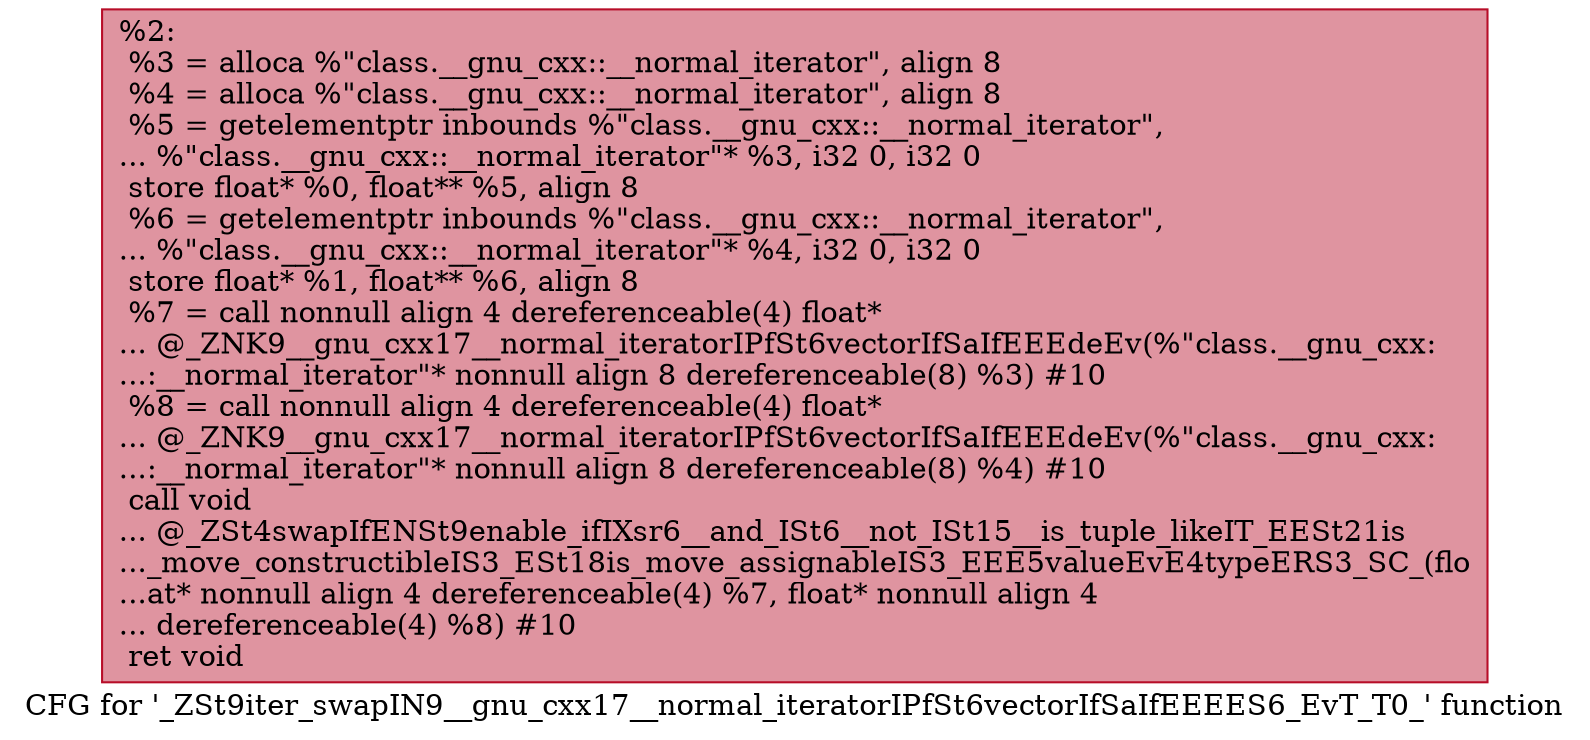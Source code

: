 digraph "CFG for '_ZSt9iter_swapIN9__gnu_cxx17__normal_iteratorIPfSt6vectorIfSaIfEEEES6_EvT_T0_' function" {
	label="CFG for '_ZSt9iter_swapIN9__gnu_cxx17__normal_iteratorIPfSt6vectorIfSaIfEEEES6_EvT_T0_' function";

	Node0x559354740f00 [shape=record,color="#b70d28ff", style=filled, fillcolor="#b70d2870",label="{%2:\l  %3 = alloca %\"class.__gnu_cxx::__normal_iterator\", align 8\l  %4 = alloca %\"class.__gnu_cxx::__normal_iterator\", align 8\l  %5 = getelementptr inbounds %\"class.__gnu_cxx::__normal_iterator\",\l... %\"class.__gnu_cxx::__normal_iterator\"* %3, i32 0, i32 0\l  store float* %0, float** %5, align 8\l  %6 = getelementptr inbounds %\"class.__gnu_cxx::__normal_iterator\",\l... %\"class.__gnu_cxx::__normal_iterator\"* %4, i32 0, i32 0\l  store float* %1, float** %6, align 8\l  %7 = call nonnull align 4 dereferenceable(4) float*\l... @_ZNK9__gnu_cxx17__normal_iteratorIPfSt6vectorIfSaIfEEEdeEv(%\"class.__gnu_cxx:\l...:__normal_iterator\"* nonnull align 8 dereferenceable(8) %3) #10\l  %8 = call nonnull align 4 dereferenceable(4) float*\l... @_ZNK9__gnu_cxx17__normal_iteratorIPfSt6vectorIfSaIfEEEdeEv(%\"class.__gnu_cxx:\l...:__normal_iterator\"* nonnull align 8 dereferenceable(8) %4) #10\l  call void\l... @_ZSt4swapIfENSt9enable_ifIXsr6__and_ISt6__not_ISt15__is_tuple_likeIT_EESt21is\l..._move_constructibleIS3_ESt18is_move_assignableIS3_EEE5valueEvE4typeERS3_SC_(flo\l...at* nonnull align 4 dereferenceable(4) %7, float* nonnull align 4\l... dereferenceable(4) %8) #10\l  ret void\l}"];
}
